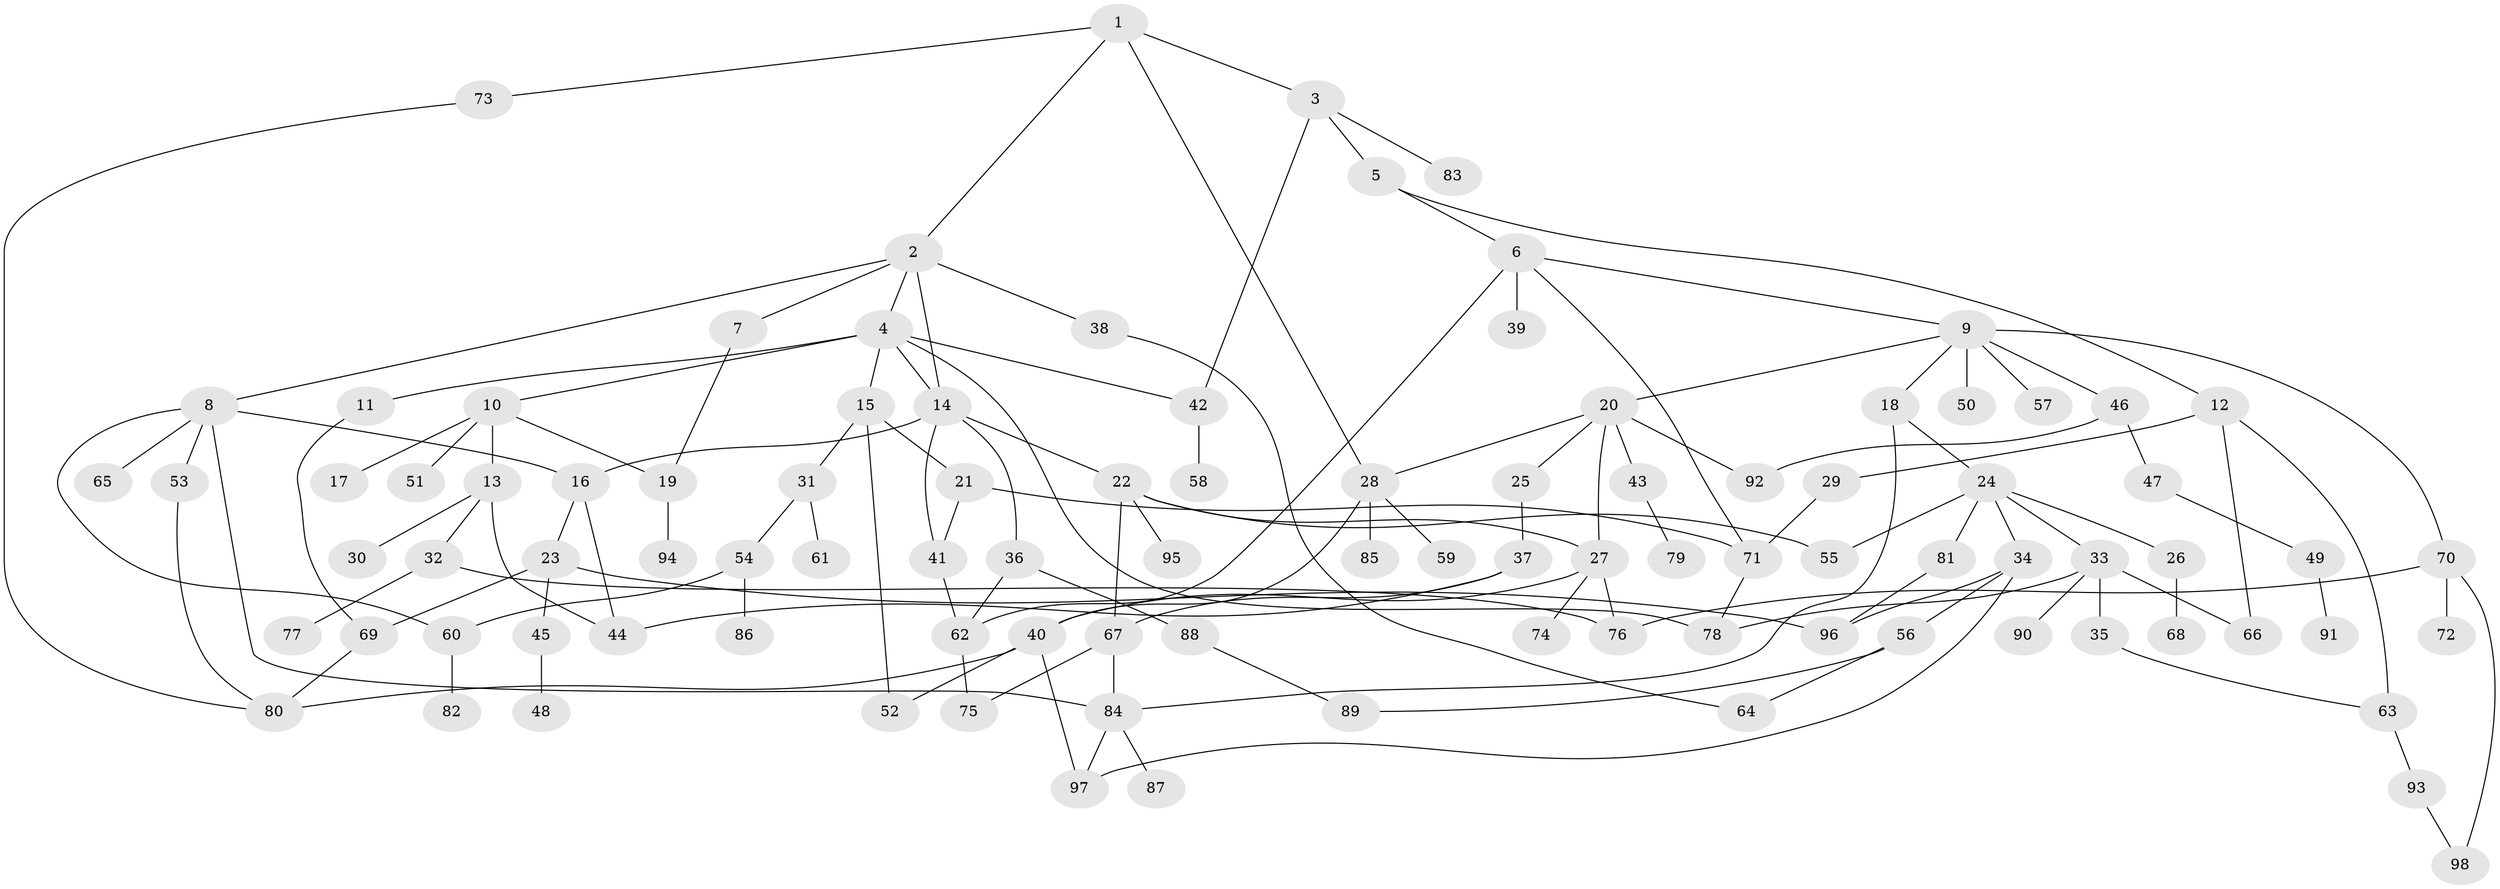 // Generated by graph-tools (version 1.1) at 2025/34/03/09/25 02:34:11]
// undirected, 98 vertices, 136 edges
graph export_dot {
graph [start="1"]
  node [color=gray90,style=filled];
  1;
  2;
  3;
  4;
  5;
  6;
  7;
  8;
  9;
  10;
  11;
  12;
  13;
  14;
  15;
  16;
  17;
  18;
  19;
  20;
  21;
  22;
  23;
  24;
  25;
  26;
  27;
  28;
  29;
  30;
  31;
  32;
  33;
  34;
  35;
  36;
  37;
  38;
  39;
  40;
  41;
  42;
  43;
  44;
  45;
  46;
  47;
  48;
  49;
  50;
  51;
  52;
  53;
  54;
  55;
  56;
  57;
  58;
  59;
  60;
  61;
  62;
  63;
  64;
  65;
  66;
  67;
  68;
  69;
  70;
  71;
  72;
  73;
  74;
  75;
  76;
  77;
  78;
  79;
  80;
  81;
  82;
  83;
  84;
  85;
  86;
  87;
  88;
  89;
  90;
  91;
  92;
  93;
  94;
  95;
  96;
  97;
  98;
  1 -- 2;
  1 -- 3;
  1 -- 28;
  1 -- 73;
  2 -- 4;
  2 -- 7;
  2 -- 8;
  2 -- 38;
  2 -- 14;
  3 -- 5;
  3 -- 83;
  3 -- 42;
  4 -- 10;
  4 -- 11;
  4 -- 14;
  4 -- 15;
  4 -- 42;
  4 -- 78;
  5 -- 6;
  5 -- 12;
  6 -- 9;
  6 -- 39;
  6 -- 62;
  6 -- 71;
  7 -- 19;
  8 -- 16;
  8 -- 53;
  8 -- 65;
  8 -- 60;
  8 -- 84;
  9 -- 18;
  9 -- 20;
  9 -- 46;
  9 -- 50;
  9 -- 57;
  9 -- 70;
  10 -- 13;
  10 -- 17;
  10 -- 19;
  10 -- 51;
  11 -- 69;
  12 -- 29;
  12 -- 63;
  12 -- 66;
  13 -- 30;
  13 -- 32;
  13 -- 44;
  14 -- 22;
  14 -- 36;
  14 -- 41;
  14 -- 16;
  15 -- 21;
  15 -- 31;
  15 -- 52;
  16 -- 23;
  16 -- 44;
  18 -- 24;
  18 -- 84;
  19 -- 94;
  20 -- 25;
  20 -- 43;
  20 -- 92;
  20 -- 27;
  20 -- 28;
  21 -- 71;
  21 -- 41;
  22 -- 27;
  22 -- 67;
  22 -- 95;
  22 -- 55;
  23 -- 45;
  23 -- 96;
  23 -- 69;
  24 -- 26;
  24 -- 33;
  24 -- 34;
  24 -- 55;
  24 -- 81;
  25 -- 37;
  26 -- 68;
  27 -- 74;
  27 -- 76;
  27 -- 40;
  28 -- 40;
  28 -- 59;
  28 -- 85;
  29 -- 71;
  31 -- 54;
  31 -- 61;
  32 -- 77;
  32 -- 76;
  33 -- 35;
  33 -- 90;
  33 -- 78;
  33 -- 66;
  34 -- 56;
  34 -- 97;
  34 -- 96;
  35 -- 63;
  36 -- 88;
  36 -- 62;
  37 -- 67;
  37 -- 44;
  38 -- 64;
  40 -- 52;
  40 -- 80;
  40 -- 97;
  41 -- 62;
  42 -- 58;
  43 -- 79;
  45 -- 48;
  46 -- 47;
  46 -- 92;
  47 -- 49;
  49 -- 91;
  53 -- 80;
  54 -- 60;
  54 -- 86;
  56 -- 64;
  56 -- 89;
  60 -- 82;
  62 -- 75;
  63 -- 93;
  67 -- 75;
  67 -- 84;
  69 -- 80;
  70 -- 72;
  70 -- 76;
  70 -- 98;
  71 -- 78;
  73 -- 80;
  81 -- 96;
  84 -- 87;
  84 -- 97;
  88 -- 89;
  93 -- 98;
}
